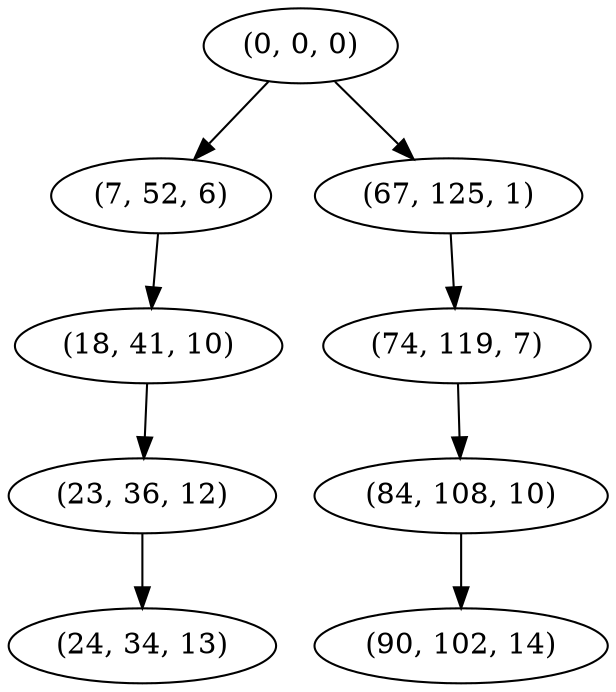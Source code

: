 digraph tree {
    "(0, 0, 0)";
    "(7, 52, 6)";
    "(18, 41, 10)";
    "(23, 36, 12)";
    "(24, 34, 13)";
    "(67, 125, 1)";
    "(74, 119, 7)";
    "(84, 108, 10)";
    "(90, 102, 14)";
    "(0, 0, 0)" -> "(7, 52, 6)";
    "(0, 0, 0)" -> "(67, 125, 1)";
    "(7, 52, 6)" -> "(18, 41, 10)";
    "(18, 41, 10)" -> "(23, 36, 12)";
    "(23, 36, 12)" -> "(24, 34, 13)";
    "(67, 125, 1)" -> "(74, 119, 7)";
    "(74, 119, 7)" -> "(84, 108, 10)";
    "(84, 108, 10)" -> "(90, 102, 14)";
}
